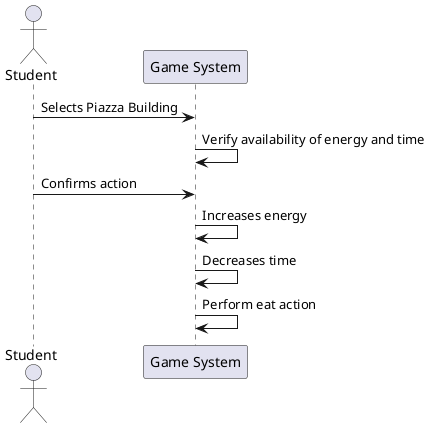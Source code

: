 @startuml

actor Student
participant "Game System" as System

Student -> System: Selects Piazza Building
System ->  System: Verify availability of energy and time
Student -> System: Confirms action
System -> System: Increases energy
System -> System: Decreases time
System -> System: Perform eat action

@enduml